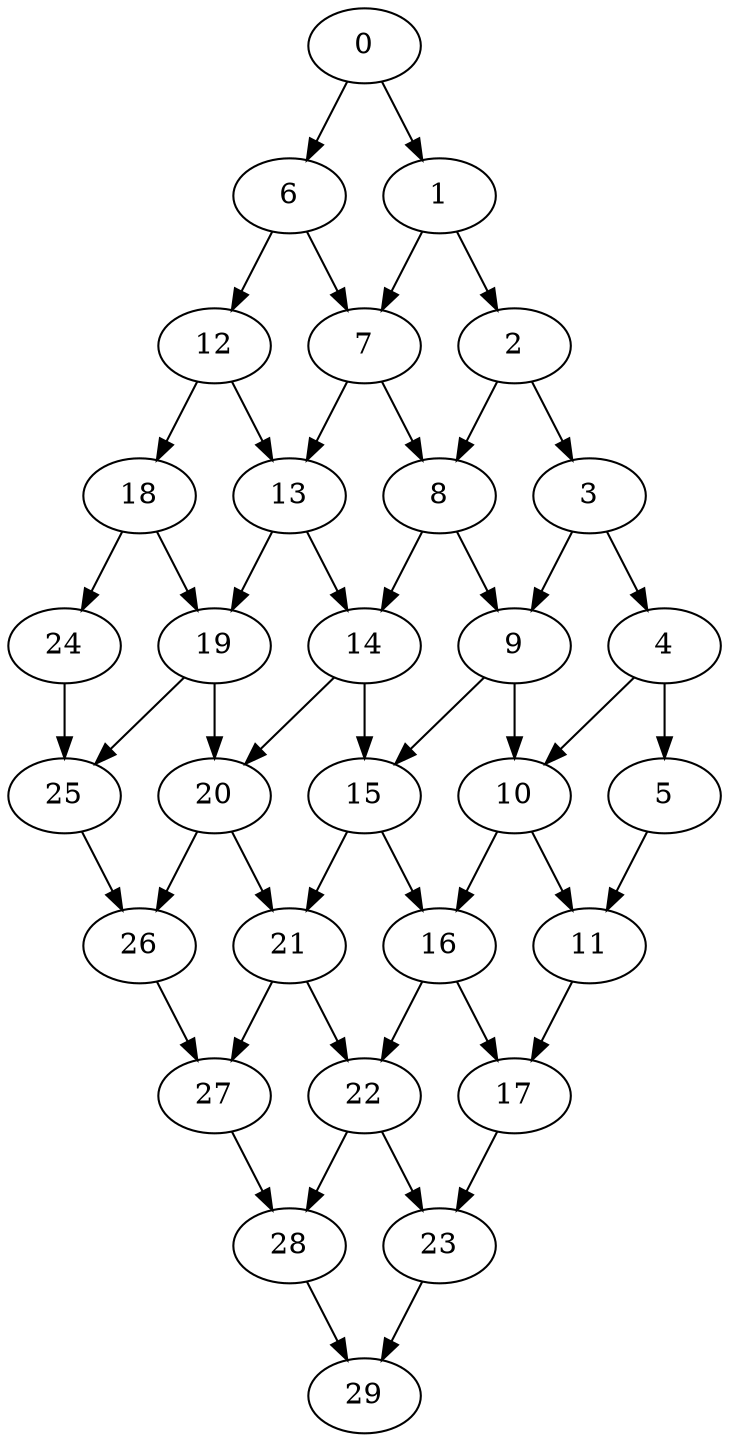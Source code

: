 digraph "Pipeline_Nodes_30_CCR_0.10_WeightType_Random#1" {
	graph ["Duplicate states"=0,
		GraphType=Pipeline,
		"Max states in OPEN"=0,
		Modes="120000ms; topo-ordered tasks, ; Pruning: task equivalence, fixed order ready list, ; F-value: ; Optimisation: best schedule length (\
SL) optimisation on equal, ",
		NumberOfTasks=30,
		"Pruned using list schedule length"=5432825,
		"States removed from OPEN"=0,
		TargetSystem="Homogeneous-2",
		"Time to schedule (ms)"=4355,
		"Total idle time"=143,
		"Total schedule length"=1626,
		"Total sequential time"=2990,
		"Total states created"=11339836
	];
	0	["Finish time"=133,
		Processor=0,
		"Start time"=0,
		Weight=133];
	1	["Finish time"=276,
		Processor=1,
		"Start time"=143,
		Weight=133];
	0 -> 1	[Weight=10];
	6	["Finish time"=216,
		Processor=0,
		"Start time"=133,
		Weight=83];
	0 -> 6	[Weight=4];
	7	["Finish time"=359,
		Processor=1,
		"Start time"=276,
		Weight=83];
	1 -> 7	[Weight=9];
	2	["Finish time"=382,
		Processor=0,
		"Start time"=332,
		Weight=50];
	1 -> 2	[Weight=6];
	12	["Finish time"=332,
		Processor=0,
		"Start time"=216,
		Weight=116];
	6 -> 12	[Weight=9];
	6 -> 7	[Weight=6];
	18	["Finish time"=515,
		Processor=0,
		"Start time"=432,
		Weight=83];
	12 -> 18	[Weight=4];
	13	["Finish time"=425,
		Processor=1,
		"Start time"=359,
		Weight=66];
	12 -> 13	[Weight=10];
	7 -> 13	[Weight=4];
	8	["Finish time"=432,
		Processor=0,
		"Start time"=382,
		Weight=50];
	7 -> 8	[Weight=4];
	3	["Finish time"=525,
		Processor=1,
		"Start time"=425,
		Weight=100];
	2 -> 3	[Weight=6];
	2 -> 8	[Weight=4];
	9	["Finish time"=775,
		Processor=1,
		"Start time"=625,
		Weight=150];
	3 -> 9	[Weight=6];
	4	["Finish time"=814,
		Processor=0,
		"Start time"=648,
		Weight=166];
	3 -> 4	[Weight=10];
	19	["Finish time"=648,
		Processor=0,
		"Start time"=515,
		Weight=133];
	18 -> 19	[Weight=4];
	24	["Finish time"=1174,
		Processor=1,
		"Start time"=1124,
		Weight=50];
	18 -> 24	[Weight=5];
	13 -> 19	[Weight=5];
	14	["Finish time"=625,
		Processor=1,
		"Start time"=525,
		Weight=100];
	13 -> 14	[Weight=6];
	8 -> 9	[Weight=7];
	8 -> 14	[Weight=4];
	20	["Finish time"=980,
		Processor=0,
		"Start time"=814,
		Weight=166];
	19 -> 20	[Weight=8];
	25	["Finish time"=1274,
		Processor=1,
		"Start time"=1174,
		Weight=100];
	19 -> 25	[Weight=5];
	15	["Finish time"=908,
		Processor=1,
		"Start time"=775,
		Weight=133];
	9 -> 15	[Weight=7];
	10	["Finish time"=1041,
		Processor=1,
		"Start time"=908,
		Weight=133];
	9 -> 10	[Weight=9];
	4 -> 10	[Weight=3];
	5	["Finish time"=1046,
		Processor=0,
		"Start time"=980,
		Weight=66];
	4 -> 5	[Weight=6];
	14 -> 20	[Weight=10];
	14 -> 15	[Weight=4];
	21	["Finish time"=1124,
		Processor=1,
		"Start time"=1041,
		Weight=83];
	20 -> 21	[Weight=5];
	26	["Finish time"=1324,
		Processor=1,
		"Start time"=1274,
		Weight=50];
	20 -> 26	[Weight=4];
	15 -> 21	[Weight=6];
	16	["Finish time"=1112,
		Processor=0,
		"Start time"=1046,
		Weight=66];
	15 -> 16	[Weight=10];
	10 -> 16	[Weight=5];
	11	["Finish time"=1178,
		Processor=0,
		"Start time"=1112,
		Weight=66];
	10 -> 11	[Weight=9];
	24 -> 25	[Weight=6];
	5 -> 11	[Weight=6];
	25 -> 26	[Weight=8];
	22	["Finish time"=1294,
		Processor=0,
		"Start time"=1178,
		Weight=116];
	21 -> 22	[Weight=7];
	27	["Finish time"=1374,
		Processor=1,
		"Start time"=1324,
		Weight=50];
	21 -> 27	[Weight=4];
	16 -> 22	[Weight=3];
	17	["Finish time"=1410,
		Processor=0,
		"Start time"=1294,
		Weight=116];
	16 -> 17	[Weight=3];
	11 -> 17	[Weight=7];
	28	["Finish time"=1507,
		Processor=1,
		"Start time"=1374,
		Weight=133];
	22 -> 28	[Weight=9];
	23	["Finish time"=1510,
		Processor=0,
		"Start time"=1410,
		Weight=100];
	22 -> 23	[Weight=3];
	26 -> 27	[Weight=6];
	17 -> 23	[Weight=7];
	27 -> 28	[Weight=9];
	29	["Finish time"=1626,
		Processor=0,
		"Start time"=1510,
		Weight=116];
	28 -> 29	[Weight=2];
	23 -> 29	[Weight=5];
}
